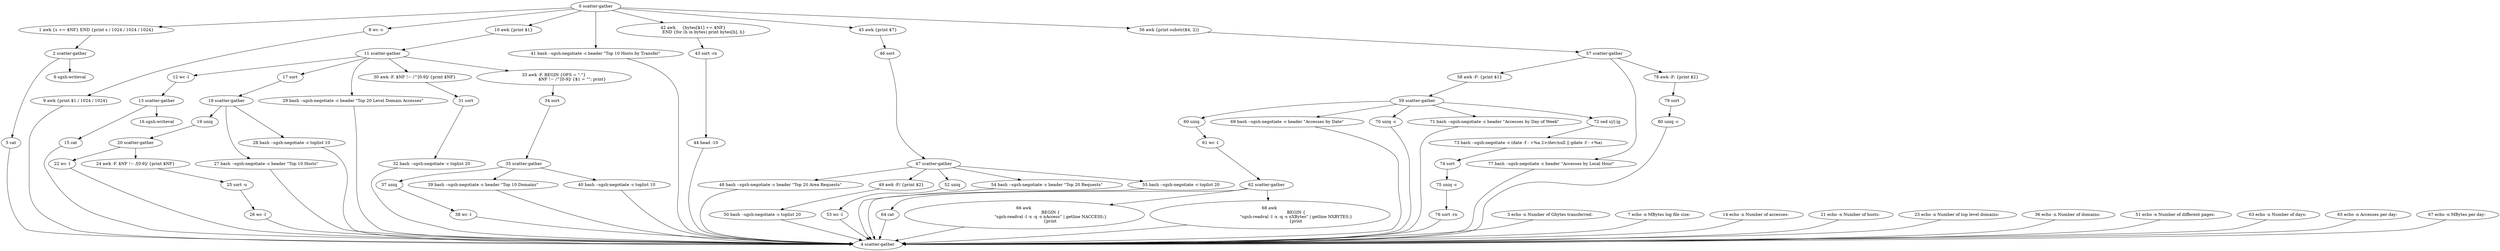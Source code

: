 digraph {
	n0 [label="0 scatter-gather"];
	n0 -> n1;
	n0 -> n8;
	n0 -> n10;
	n0 -> n41;
	n0 -> n42;
	n0 -> n45;
	n0 -> n56;
	n1 [label="1 awk {s += $NF} END {print s / 1024 / 1024 / 1024}"];
	n1 -> n2;
	n2 [label="2 scatter-gather"];
	n2 -> n5;
	n2 -> n6;
	n3 [label="3 echo -n Number of Gbytes transferred: "];
	n3 -> n4;
	n4 [label="4 scatter-gather"];
	n5 [label="5 cat"];
	n5 -> n4;
	n6 [label="6 sgsh-writeval"];
	n7 [label="7 echo -n MBytes log file size: "];
	n7 -> n4;
	n8 [label="8 wc -c"];
	n8 -> n9;
	n9 [label="9 awk {print $1 / 1024 / 1024}"];
	n9 -> n4;
	n10 [label="10 awk {print $1}"];
	n10 -> n11;
	n11 [label="11 scatter-gather"];
	n11 -> n12;
	n11 -> n17;
	n11 -> n29;
	n11 -> n30;
	n11 -> n33;
	n12 [label="12 wc -l"];
	n12 -> n13;
	n13 [label="13 scatter-gather"];
	n13 -> n15;
	n13 -> n16;
	n14 [label="14 echo -n Number of accesses: "];
	n14 -> n4;
	n15 [label="15 cat"];
	n15 -> n4;
	n16 [label="16 sgsh-writeval"];
	n17 [label="17 sort"];
	n17 -> n18;
	n18 [label="18 scatter-gather"];
	n18 -> n19;
	n18 -> n27;
	n18 -> n28;
	n19 [label="19 uniq"];
	n19 -> n20;
	n20 [label="20 scatter-gather"];
	n20 -> n22;
	n20 -> n24;
	n21 [label="21 echo -n Number of hosts: "];
	n21 -> n4;
	n22 [label="22 wc -l"];
	n22 -> n4;
	n23 [label="23 echo -n Number of top level domains: "];
	n23 -> n4;
	n24 [label="24 awk -F. $NF !~ /[0-9]/ {print $NF}"];
	n24 -> n25;
	n25 [label="25 sort -u"];
	n25 -> n26;
	n26 [label="26 wc -l"];
	n26 -> n4;
	n27 [label="27 bash --sgsh-negotiate -c header \"Top 10 Hosts\""];
	n27 -> n4;
	n28 [label="28 bash --sgsh-negotiate -c toplist 10"];
	n28 -> n4;
	n29 [label="29 bash --sgsh-negotiate -c header \"Top 20 Level Domain Accesses\""];
	n29 -> n4;
	n30 [label="30 awk -F. $NF !~ /^[0-9]/ {print $NF}"];
	n30 -> n31;
	n31 [label="31 sort"];
	n31 -> n32;
	n32 [label="32 bash --sgsh-negotiate -c toplist 20"];
	n32 -> n4;
	n33 [label="33 awk -F. BEGIN {OFS = \".\"}
		            $NF !~ /^[0-9]/ {$1 = \"\"; print}"];
	n33 -> n34;
	n34 [label="34 sort"];
	n34 -> n35;
	n35 [label="35 scatter-gather"];
	n35 -> n37;
	n35 -> n39;
	n35 -> n40;
	n36 [label="36 echo -n Number of domains: "];
	n36 -> n4;
	n37 [label="37 uniq"];
	n37 -> n38;
	n38 [label="38 wc -l"];
	n38 -> n4;
	n39 [label="39 bash --sgsh-negotiate -c header \"Top 10 Domains\""];
	n39 -> n4;
	n40 [label="40 bash --sgsh-negotiate -c toplist 10"];
	n40 -> n4;
	n41 [label="41 bash --sgsh-negotiate -c header \"Top 10 Hosts by Transfer\""];
	n41 -> n4;
	n42 [label="42 awk     {bytes[$1] += $NF}
		END {for (h in bytes) print bytes[h], h}"];
	n42 -> n43;
	n43 [label="43 sort -rn"];
	n43 -> n44;
	n44 [label="44 head -10"];
	n44 -> n4;
	n45 [label="45 awk {print $7}"];
	n45 -> n46;
	n46 [label="46 sort"];
	n46 -> n47;
	n47 [label="47 scatter-gather"];
	n47 -> n48;
	n47 -> n49;
	n47 -> n52;
	n47 -> n54;
	n47 -> n55;
	n48 [label="48 bash --sgsh-negotiate -c header \"Top 20 Area Requests\""];
	n48 -> n4;
	n49 [label="49 awk -F/ {print $2}"];
	n49 -> n50;
	n50 [label="50 bash --sgsh-negotiate -c toplist 20"];
	n50 -> n4;
	n51 [label="51 echo -n Number of different pages: "];
	n51 -> n4;
	n52 [label="52 uniq"];
	n52 -> n53;
	n53 [label="53 wc -l"];
	n53 -> n4;
	n54 [label="54 bash --sgsh-negotiate -c header \"Top 20 Requests\""];
	n54 -> n4;
	n55 [label="55 bash --sgsh-negotiate -c toplist 20"];
	n55 -> n4;
	n56 [label="56 awk {print substr($4, 2)}"];
	n56 -> n57;
	n57 [label="57 scatter-gather"];
	n57 -> n58;
	n57 -> n77;
	n57 -> n78;
	n58 [label="58 awk -F: {print $1}"];
	n58 -> n59;
	n59 [label="59 scatter-gather"];
	n59 -> n60;
	n59 -> n69;
	n59 -> n70;
	n59 -> n71;
	n59 -> n72;
	n60 [label="60 uniq"];
	n60 -> n61;
	n61 [label="61 wc -l"];
	n61 -> n62;
	n62 [label="62 scatter-gather"];
	n62 -> n64;
	n62 -> n66;
	n62 -> n68;
	n63 [label="63 echo -n Number of days: "];
	n63 -> n4;
	n64 [label="64 cat"];
	n64 -> n4;
	n65 [label="65 echo -n Accesses per day: "];
	n65 -> n4;
	n66 [label="66 awk 
					BEGIN {
					\"sgsh-readval -l -x -q -s nAccess\" | getline NACCESS;}
					{print "];
	n66 -> n4;
	n67 [label="67 echo -n MBytes per day: "];
	n67 -> n4;
	n68 [label="68 awk 
					BEGIN {
					\"sgsh-readval -l -x -q -s nXBytes\" | getline NXBYTES;}
					{print "];
	n68 -> n4;
	n69 [label="69 bash --sgsh-negotiate -c header \"Accesses by Date\""];
	n69 -> n4;
	n70 [label="70 uniq -c"];
	n70 -> n4;
	n71 [label="71 bash --sgsh-negotiate -c header \"Accesses by Day of Week\""];
	n71 -> n4;
	n72 [label="72 sed s|/|-|g"];
	n72 -> n73;
	n73 [label="73 bash --sgsh-negotiate -c (date -f - +%a 2>/dev/null || gdate -f - +%a)"];
	n73 -> n74;
	n74 [label="74 sort"];
	n74 -> n75;
	n75 [label="75 uniq -c"];
	n75 -> n76;
	n76 [label="76 sort -rn"];
	n76 -> n4;
	n77 [label="77 bash --sgsh-negotiate -c header \"Accesses by Local Hour\""];
	n77 -> n4;
	n78 [label="78 awk -F: {print $2}"];
	n78 -> n79;
	n79 [label="79 sort"];
	n79 -> n80;
	n80 [label="80 uniq -c"];
	n80 -> n4;
}

